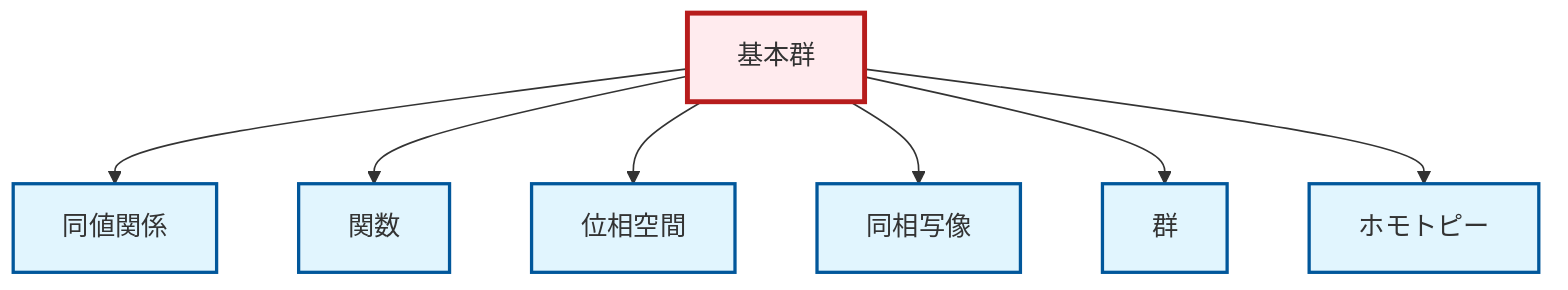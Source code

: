 graph TD
    classDef definition fill:#e1f5fe,stroke:#01579b,stroke-width:2px
    classDef theorem fill:#f3e5f5,stroke:#4a148c,stroke-width:2px
    classDef axiom fill:#fff3e0,stroke:#e65100,stroke-width:2px
    classDef example fill:#e8f5e9,stroke:#1b5e20,stroke-width:2px
    classDef current fill:#ffebee,stroke:#b71c1c,stroke-width:3px
    def-topological-space["位相空間"]:::definition
    def-group["群"]:::definition
    def-fundamental-group["基本群"]:::definition
    def-function["関数"]:::definition
    def-homeomorphism["同相写像"]:::definition
    def-equivalence-relation["同値関係"]:::definition
    def-homotopy["ホモトピー"]:::definition
    def-fundamental-group --> def-equivalence-relation
    def-fundamental-group --> def-function
    def-fundamental-group --> def-topological-space
    def-fundamental-group --> def-homeomorphism
    def-fundamental-group --> def-group
    def-fundamental-group --> def-homotopy
    class def-fundamental-group current